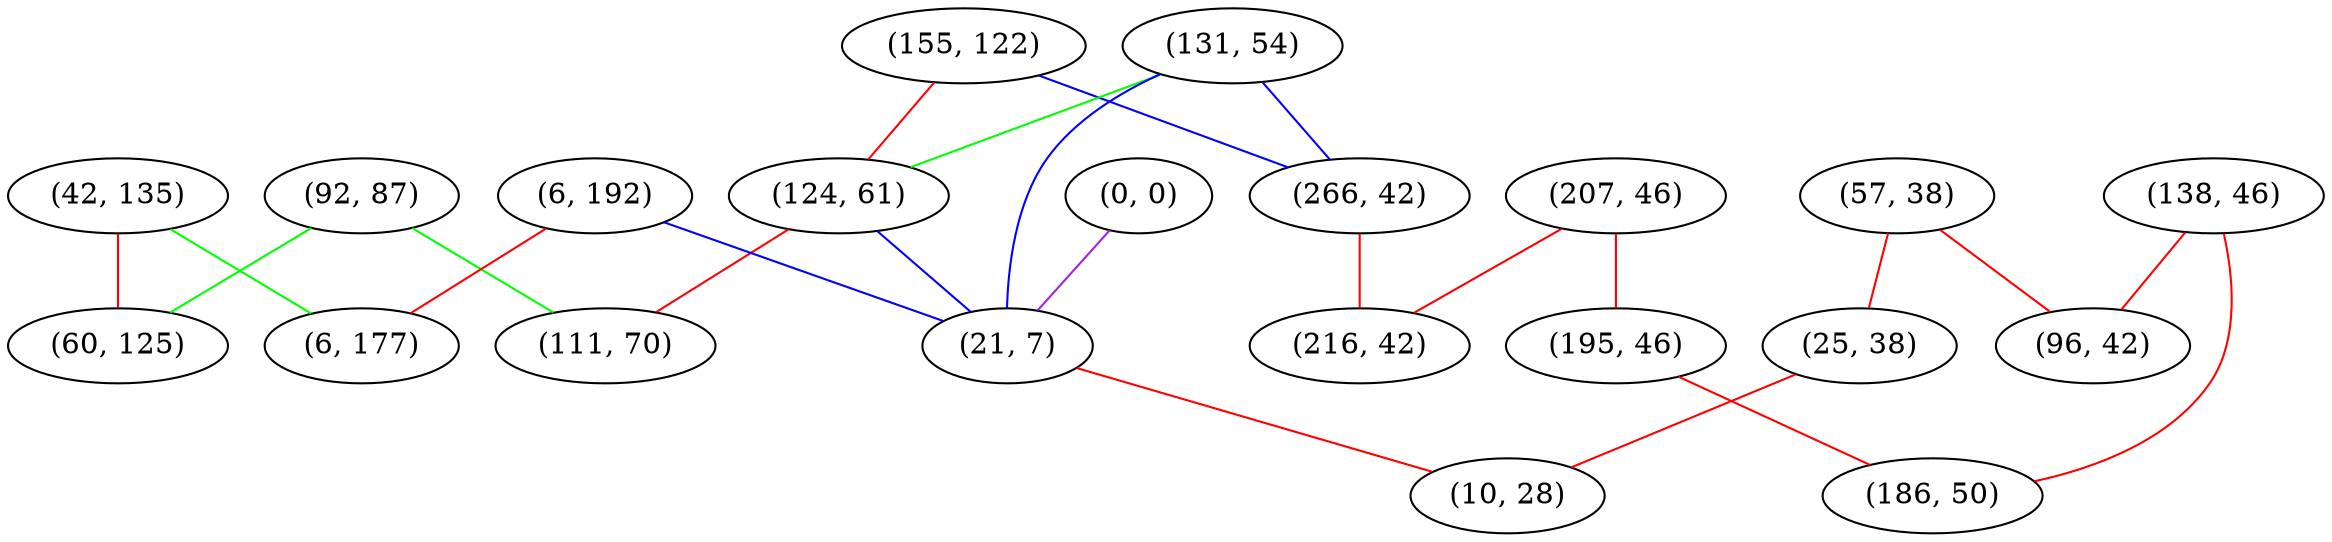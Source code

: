 graph "" {
"(155, 122)";
"(0, 0)";
"(207, 46)";
"(131, 54)";
"(124, 61)";
"(266, 42)";
"(42, 135)";
"(57, 38)";
"(92, 87)";
"(25, 38)";
"(6, 192)";
"(216, 42)";
"(60, 125)";
"(111, 70)";
"(138, 46)";
"(96, 42)";
"(6, 177)";
"(21, 7)";
"(10, 28)";
"(195, 46)";
"(186, 50)";
"(155, 122)" -- "(124, 61)"  [color=red, key=0, weight=1];
"(155, 122)" -- "(266, 42)"  [color=blue, key=0, weight=3];
"(0, 0)" -- "(21, 7)"  [color=purple, key=0, weight=4];
"(207, 46)" -- "(216, 42)"  [color=red, key=0, weight=1];
"(207, 46)" -- "(195, 46)"  [color=red, key=0, weight=1];
"(131, 54)" -- "(124, 61)"  [color=green, key=0, weight=2];
"(131, 54)" -- "(21, 7)"  [color=blue, key=0, weight=3];
"(131, 54)" -- "(266, 42)"  [color=blue, key=0, weight=3];
"(124, 61)" -- "(111, 70)"  [color=red, key=0, weight=1];
"(124, 61)" -- "(21, 7)"  [color=blue, key=0, weight=3];
"(266, 42)" -- "(216, 42)"  [color=red, key=0, weight=1];
"(42, 135)" -- "(60, 125)"  [color=red, key=0, weight=1];
"(42, 135)" -- "(6, 177)"  [color=green, key=0, weight=2];
"(57, 38)" -- "(25, 38)"  [color=red, key=0, weight=1];
"(57, 38)" -- "(96, 42)"  [color=red, key=0, weight=1];
"(92, 87)" -- "(60, 125)"  [color=green, key=0, weight=2];
"(92, 87)" -- "(111, 70)"  [color=green, key=0, weight=2];
"(25, 38)" -- "(10, 28)"  [color=red, key=0, weight=1];
"(6, 192)" -- "(6, 177)"  [color=red, key=0, weight=1];
"(6, 192)" -- "(21, 7)"  [color=blue, key=0, weight=3];
"(138, 46)" -- "(96, 42)"  [color=red, key=0, weight=1];
"(138, 46)" -- "(186, 50)"  [color=red, key=0, weight=1];
"(21, 7)" -- "(10, 28)"  [color=red, key=0, weight=1];
"(195, 46)" -- "(186, 50)"  [color=red, key=0, weight=1];
}
